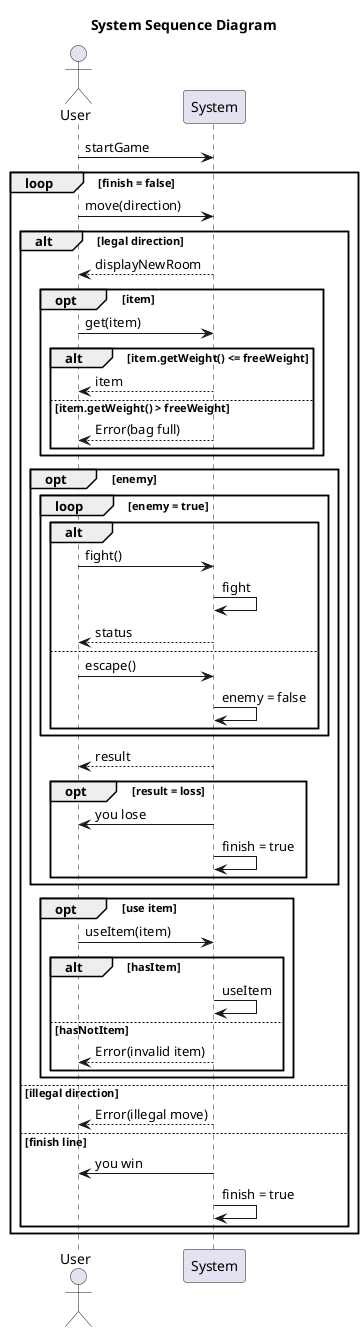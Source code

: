 @startuml

title System Sequence Diagram

actor User
participant System

User -> System : startGame
loop finish = false
    User -> System : move(direction)
    alt legal direction
        System --> User : displayNewRoom
        opt item
            User -> System : get(item)
            alt item.getWeight() <= freeWeight
                return item
            else item.getWeight() > freeWeight
                System --> User : Error(bag full)
            end
        end
        opt enemy
            loop enemy = true
                alt
                    User -> System : fight()
                    System -> System : fight
                    System --> User : status
                else
                    User -> System : escape()
                    System -> System : enemy = false
                end
            end
            System --> User : result
            opt result = loss
                System -> User : you lose
                System -> System : finish = true
            end
        end
    opt use item
        User -> System : useItem(item)
        alt hasItem
            System -> System : useItem
        else hasNotItem
            System --> User : Error(invalid item)
        end
    end
  else illegal direction
    System --> User : Error(illegal move)
  else finish line
    System -> User : you win
    System -> System : finish = true
  end
end

@enduml